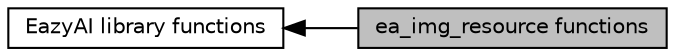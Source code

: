 digraph "ea_img_resource functions"
{
  bgcolor="transparent";
  edge [fontname="Helvetica",fontsize="10",labelfontname="Helvetica",labelfontsize="10"];
  node [fontname="Helvetica",fontsize="10",shape=box];
  rankdir=LR;
  Node2 [label="EazyAI library functions",height=0.2,width=0.4,color="black",URL="$da/d24/group__eazyai-api-details.html",tooltip="Definition of functions in EazyAI library."];
  Node1 [label="ea_img_resource functions",height=0.2,width=0.4,color="black", fillcolor="grey75", style="filled", fontcolor="black",tooltip="Definition of ea_img_resource functions."];
  Node2->Node1 [shape=plaintext, dir="back", style="solid"];
}
